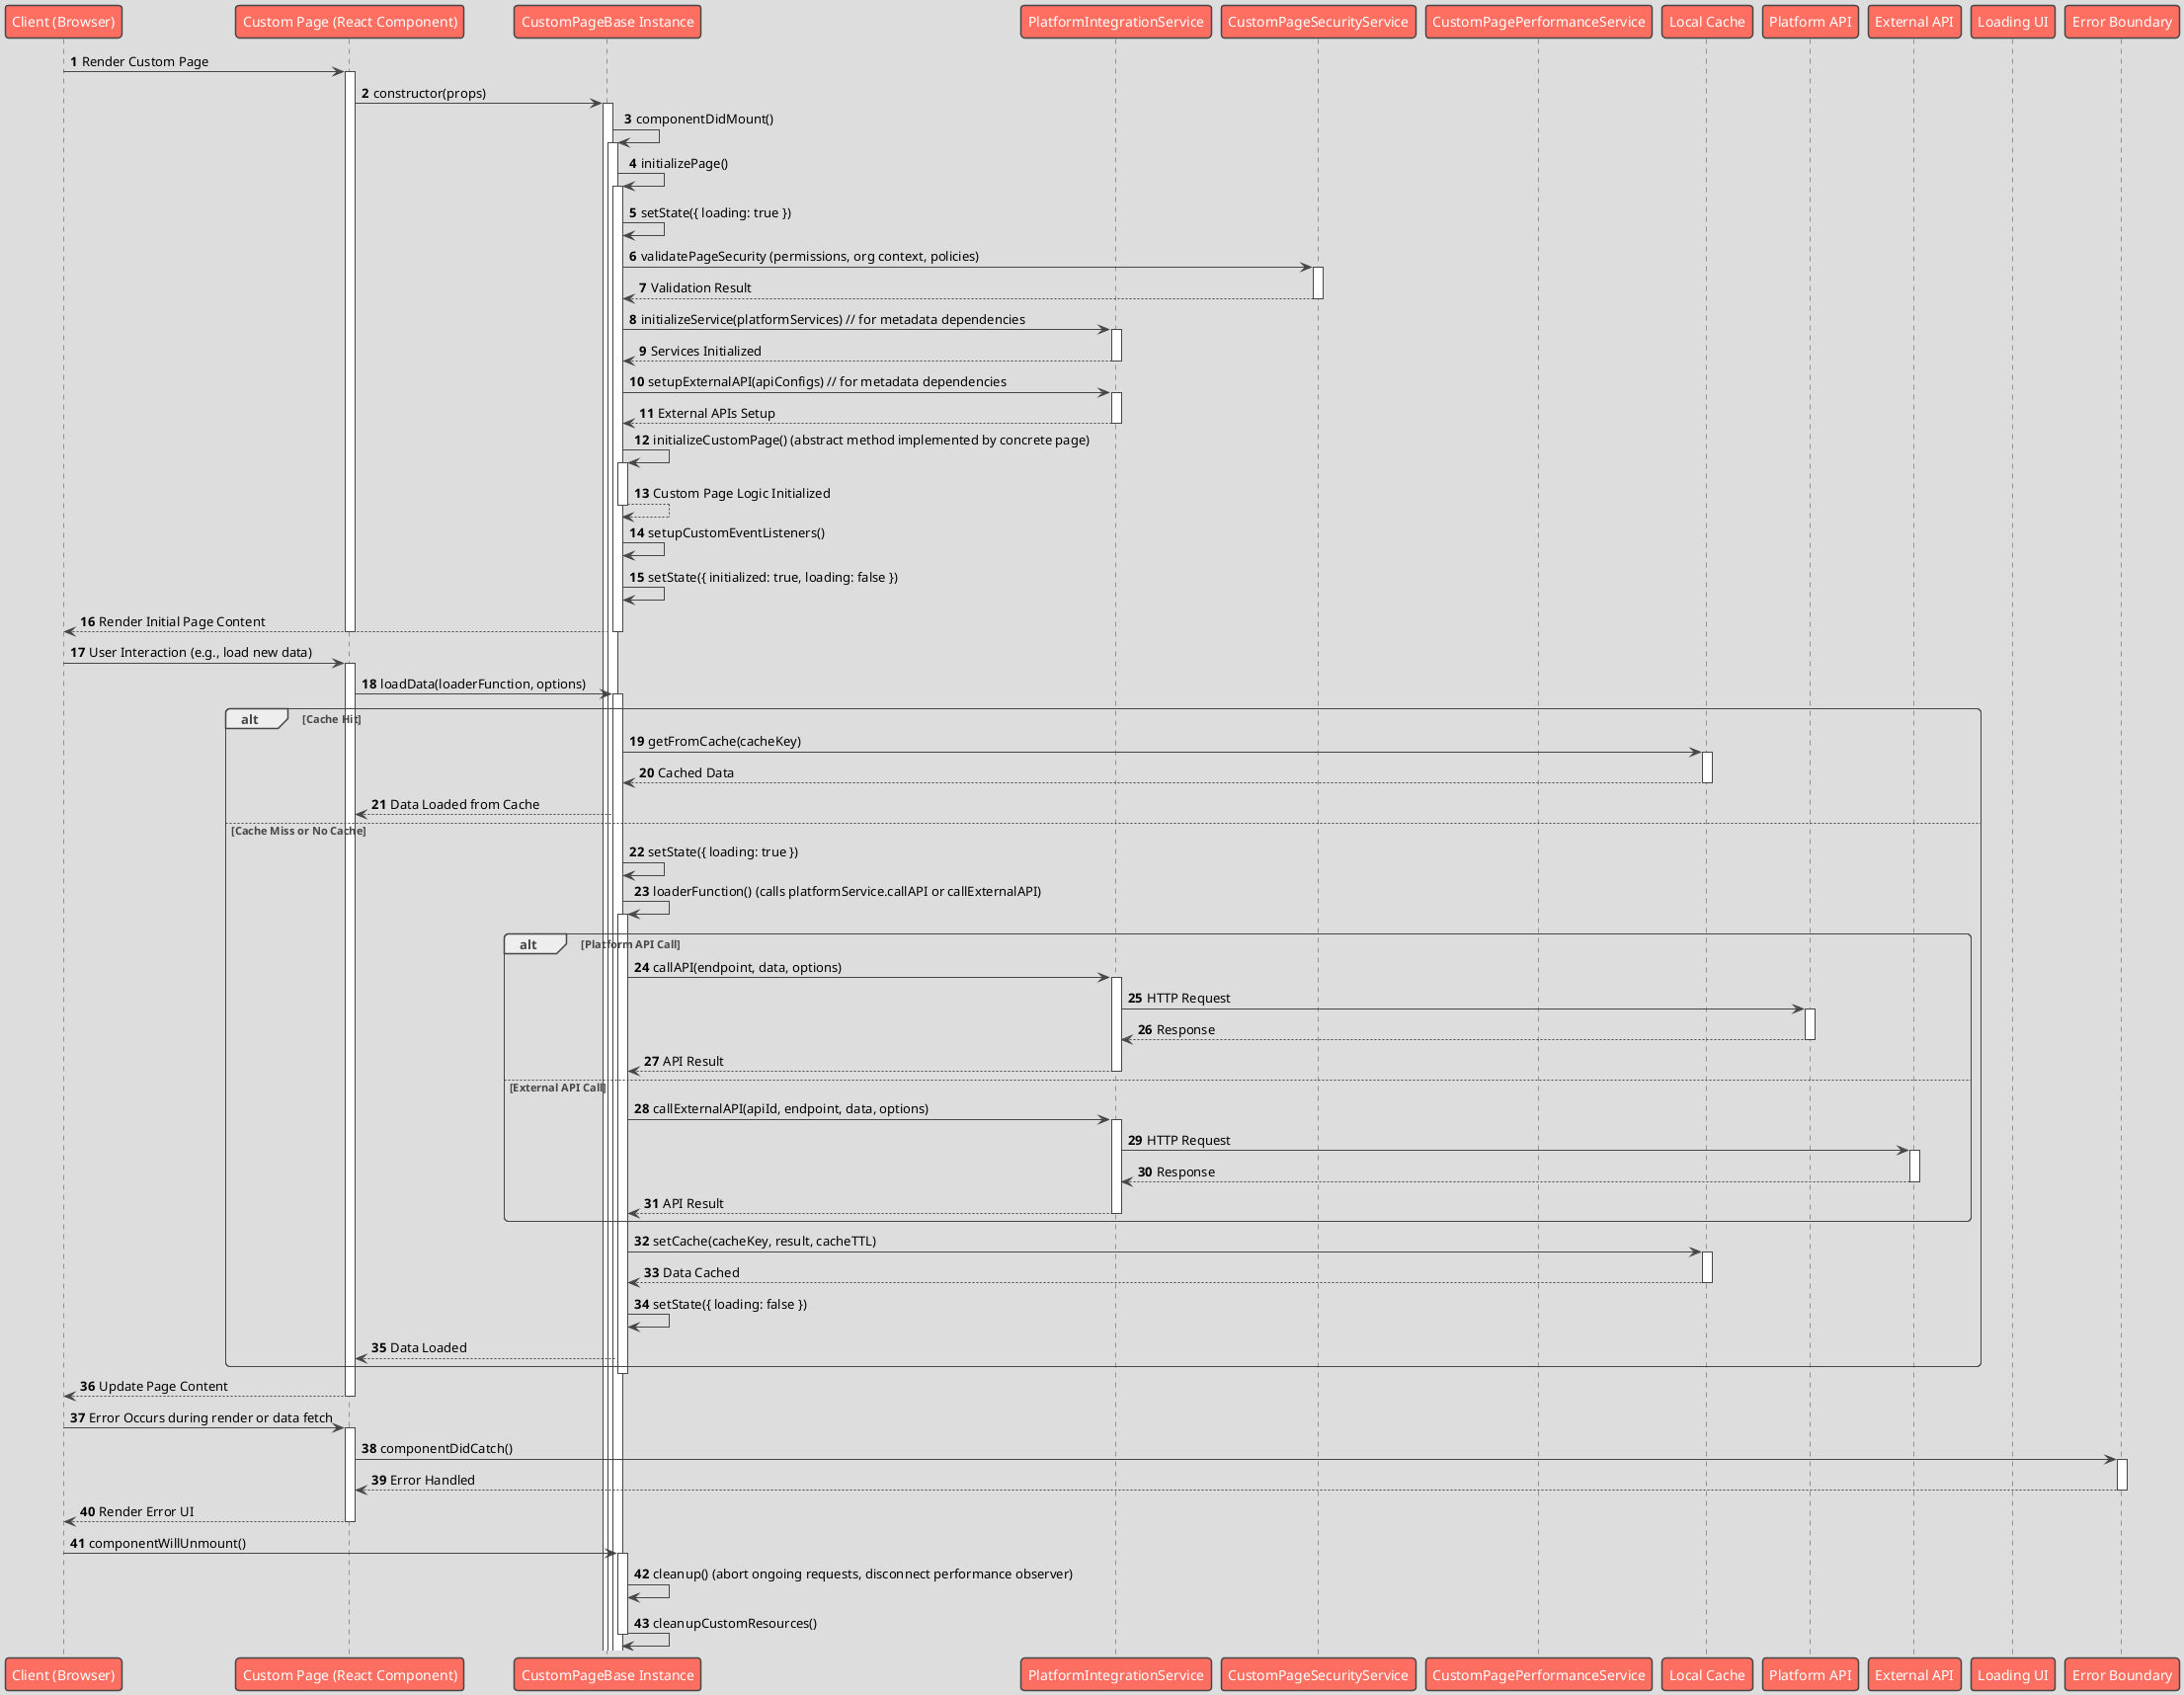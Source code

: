 @startuml
!theme toy

autonumber

participant "Client (Browser)" as Client
participant "Custom Page (React Component)" as Page
participant "CustomPageBase Instance" as BasePage
participant "PlatformIntegrationService" as PlatformService
participant "CustomPageSecurityService" as SecurityService
participant "CustomPagePerformanceService" as PerformanceService
participant "Local Cache" as Cache
participant "Platform API" as PlatformAPI
participant "External API" as ExternalAPI
participant "Loading UI" as LoadingUI
participant "Error Boundary" as ErrorBoundary

Client -> Page: Render Custom Page
activate Page

Page -> BasePage: constructor(props)
activate BasePage

BasePage -> BasePage: componentDidMount()
activate BasePage

BasePage -> BasePage: initializePage()
activate BasePage

BasePage -> BasePage: setState({ loading: true })
BasePage -> SecurityService: validatePageSecurity (permissions, org context, policies)
activate SecurityService
SecurityService --> BasePage: Validation Result
deactivate SecurityService

BasePage -> PlatformService: initializeService(platformServices) // for metadata dependencies
activate PlatformService
PlatformService --> BasePage: Services Initialized
deactivate PlatformService

BasePage -> PlatformService: setupExternalAPI(apiConfigs) // for metadata dependencies
activate PlatformService
PlatformService --> BasePage: External APIs Setup
deactivate PlatformService

BasePage -> BasePage: initializeCustomPage() (abstract method implemented by concrete page)
activate BasePage
BasePage --> BasePage: Custom Page Logic Initialized
deactivate BasePage

BasePage -> BasePage: setupCustomEventListeners()

BasePage -> BasePage: setState({ initialized: true, loading: false })
BasePage --> Client: Render Initial Page Content
deactivate BasePage
deactivate Page

Client -> Page: User Interaction (e.g., load new data)
activate Page
Page -> BasePage: loadData(loaderFunction, options)
activate BasePage

alt Cache Hit
    BasePage -> Cache: getFromCache(cacheKey)
    activate Cache
    Cache --> BasePage: Cached Data
    deactivate Cache
    BasePage --> Page: Data Loaded from Cache
else Cache Miss or No Cache
    BasePage -> BasePage: setState({ loading: true })
    BasePage -> BasePage: loaderFunction() (calls platformService.callAPI or callExternalAPI)
    activate BasePage
    alt Platform API Call
        BasePage -> PlatformService: callAPI(endpoint, data, options)
        activate PlatformService
        PlatformService -> PlatformAPI: HTTP Request
        activate PlatformAPI
        PlatformAPI --> PlatformService: Response
        deactivate PlatformAPI
        PlatformService --> BasePage: API Result
        deactivate PlatformService
    else External API Call
        BasePage -> PlatformService: callExternalAPI(apiId, endpoint, data, options)
        activate PlatformService
        PlatformService -> ExternalAPI: HTTP Request
        activate ExternalAPI
        ExternalAPI --> PlatformService: Response
        deactivate ExternalAPI
        PlatformService --> BasePage: API Result
        deactivate PlatformService
    end
    BasePage -> Cache: setCache(cacheKey, result, cacheTTL)
    activate Cache
    Cache --> BasePage: Data Cached
    deactivate Cache
    BasePage -> BasePage: setState({ loading: false })
    BasePage --> Page: Data Loaded
end
deactivate BasePage
Page --> Client: Update Page Content
deactivate Page

Client -> Page: Error Occurs during render or data fetch
activate Page
Page -> ErrorBoundary: componentDidCatch()
activate ErrorBoundary
ErrorBoundary --> Page: Error Handled
deactivate ErrorBoundary
Page --> Client: Render Error UI
deactivate Page

Client -> BasePage: componentWillUnmount()
activate BasePage
BasePage -> BasePage: cleanup() (abort ongoing requests, disconnect performance observer)
BasePage -> BasePage: cleanupCustomResources()
deactivate BasePage

@enduml